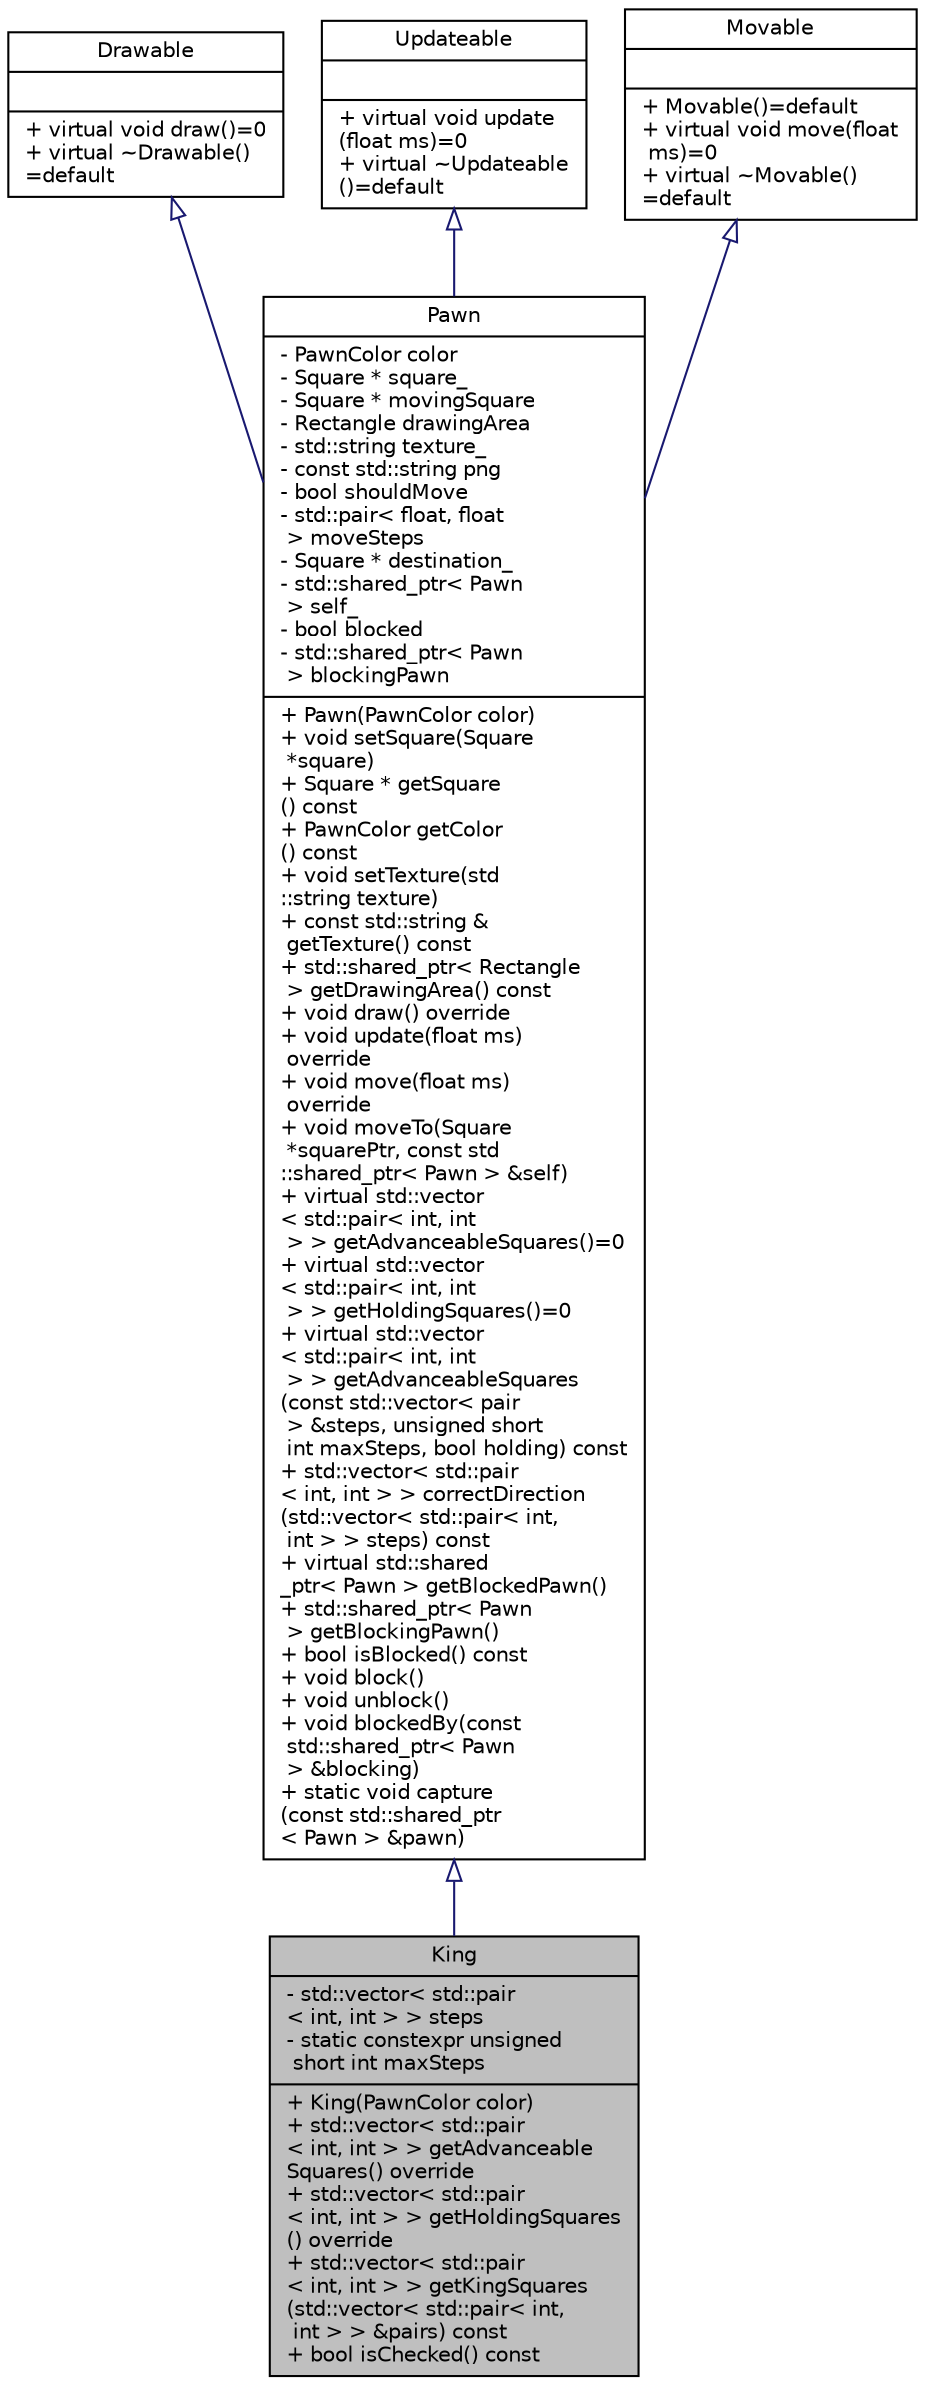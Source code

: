 digraph "King"
{
 // LATEX_PDF_SIZE
  bgcolor="transparent";
  edge [fontname="Helvetica",fontsize="10",labelfontname="Helvetica",labelfontsize="10"];
  node [fontname="Helvetica",fontsize="10",shape=record];
  Node1 [label="{King\n|- std::vector\< std::pair\l\< int, int \> \> steps\l- static constexpr unsigned\l short int maxSteps\l|+  King(PawnColor color)\l+ std::vector\< std::pair\l\< int, int \> \> getAdvanceable\lSquares() override\l+ std::vector\< std::pair\l\< int, int \> \> getHoldingSquares\l() override\l+ std::vector\< std::pair\l\< int, int \> \> getKingSquares\l(std::vector\< std::pair\< int,\l int \> \> &pairs) const\l+ bool isChecked() const\l}",height=0.2,width=0.4,color="black", fillcolor="grey75", style="filled", fontcolor="black",tooltip=" "];
  Node2 -> Node1 [dir="back",color="midnightblue",fontsize="10",style="solid",arrowtail="onormal",fontname="Helvetica"];
  Node2 [label="{Pawn\n|- PawnColor color\l- Square * square_\l- Square * movingSquare\l- Rectangle drawingArea\l- std::string texture_\l- const std::string png\l- bool shouldMove\l- std::pair\< float, float\l \> moveSteps\l- Square * destination_\l- std::shared_ptr\< Pawn\l \> self_\l- bool blocked\l- std::shared_ptr\< Pawn\l \> blockingPawn\l|+  Pawn(PawnColor color)\l+ void setSquare(Square\l *square)\l+ Square * getSquare\l() const\l+ PawnColor getColor\l() const\l+ void setTexture(std\l::string texture)\l+ const std::string &\l getTexture() const\l+ std::shared_ptr\< Rectangle\l \> getDrawingArea() const\l+ void draw() override\l+ void update(float ms)\l override\l+ void move(float ms)\l override\l+ void moveTo(Square\l *squarePtr, const std\l::shared_ptr\< Pawn \> &self)\l+ virtual std::vector\l\< std::pair\< int, int\l \> \> getAdvanceableSquares()=0\l+ virtual std::vector\l\< std::pair\< int, int\l \> \> getHoldingSquares()=0\l+ virtual std::vector\l\< std::pair\< int, int\l \> \> getAdvanceableSquares\l(const std::vector\< pair\l \> &steps, unsigned short\l int maxSteps, bool holding) const\l+ std::vector\< std::pair\l\< int, int \> \> correctDirection\l(std::vector\< std::pair\< int,\l int \> \> steps) const\l+ virtual std::shared\l_ptr\< Pawn \> getBlockedPawn()\l+ std::shared_ptr\< Pawn\l \> getBlockingPawn()\l+ bool isBlocked() const\l+ void block()\l+ void unblock()\l+ void blockedBy(const\l std::shared_ptr\< Pawn\l \> &blocking)\l+ static void capture\l(const std::shared_ptr\l\< Pawn \> &pawn)\l}",height=0.2,width=0.4,color="black",URL="$de/dff/classPawn.html",tooltip=" "];
  Node3 -> Node2 [dir="back",color="midnightblue",fontsize="10",style="solid",arrowtail="onormal",fontname="Helvetica"];
  Node3 [label="{Drawable\n||+ virtual void draw()=0\l+ virtual ~Drawable()\l=default\l}",height=0.2,width=0.4,color="black",URL="$de/db8/classDrawable.html",tooltip=" "];
  Node4 -> Node2 [dir="back",color="midnightblue",fontsize="10",style="solid",arrowtail="onormal",fontname="Helvetica"];
  Node4 [label="{Updateable\n||+ virtual void update\l(float ms)=0\l+ virtual ~Updateable\l()=default\l}",height=0.2,width=0.4,color="black",URL="$d2/d7d/classUpdateable.html",tooltip=" "];
  Node5 -> Node2 [dir="back",color="midnightblue",fontsize="10",style="solid",arrowtail="onormal",fontname="Helvetica"];
  Node5 [label="{Movable\n||+  Movable()=default\l+ virtual void move(float\l ms)=0\l+ virtual ~Movable()\l=default\l}",height=0.2,width=0.4,color="black",URL="$da/dfc/classMovable.html",tooltip=" "];
}
